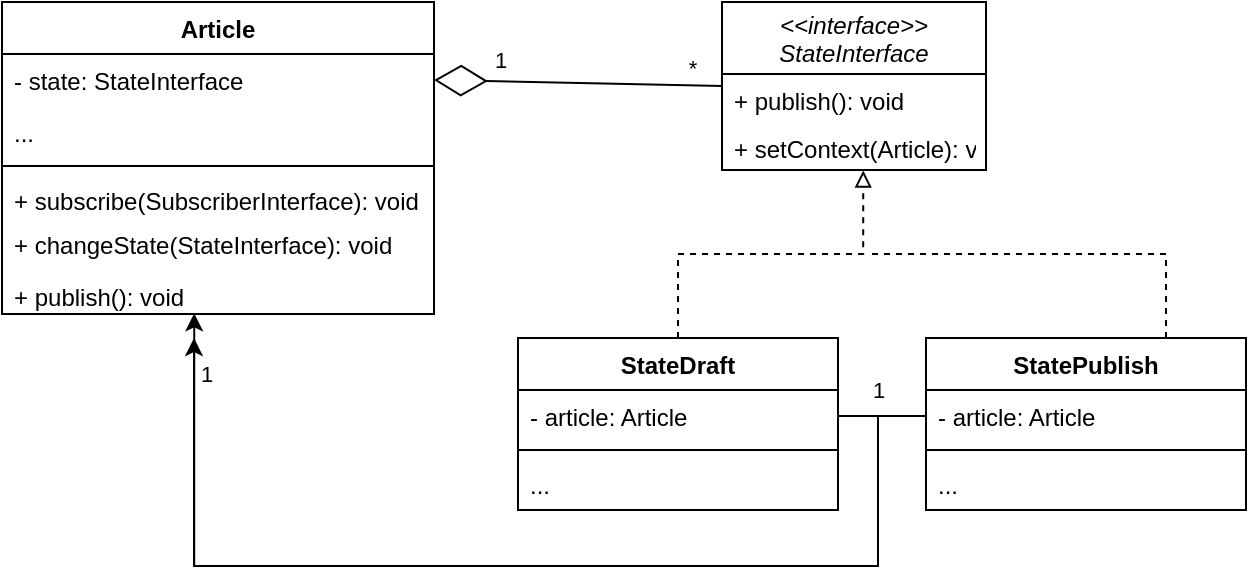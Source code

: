 <mxfile version="14.7.4" type="embed"><diagram id="C5RBs43oDa-KdzZeNtuy" name="Page-1"><mxGraphModel dx="521" dy="224" grid="1" gridSize="6" guides="1" tooltips="1" connect="1" arrows="1" fold="1" page="1" pageScale="1" pageWidth="1169" pageHeight="827" math="0" shadow="0"><root><mxCell id="WIyWlLk6GJQsqaUBKTNV-0"/><mxCell id="WIyWlLk6GJQsqaUBKTNV-1" parent="WIyWlLk6GJQsqaUBKTNV-0"/><mxCell id="189" style="edgeStyle=orthogonalEdgeStyle;rounded=0;orthogonalLoop=1;jettySize=auto;html=1;entryX=0.535;entryY=1.009;entryDx=0;entryDy=0;entryPerimeter=0;endArrow=block;endFill=0;dashed=1;" parent="WIyWlLk6GJQsqaUBKTNV-1" source="166" target="203" edge="1"><mxGeometry relative="1" as="geometry"/></mxCell><mxCell id="166" value="StateDraft" style="swimlane;fontStyle=1;align=center;verticalAlign=top;childLayout=stackLayout;horizontal=1;startSize=26;horizontalStack=0;resizeParent=1;resizeParentMax=0;resizeLast=0;collapsible=1;marginBottom=0;" parent="WIyWlLk6GJQsqaUBKTNV-1" vertex="1"><mxGeometry x="810" y="222" width="160" height="86" as="geometry"/></mxCell><mxCell id="167" value="- article: Article" style="text;strokeColor=none;fillColor=none;align=left;verticalAlign=top;spacingLeft=4;spacingRight=4;overflow=hidden;rotatable=0;points=[[0,0.5],[1,0.5]];portConstraint=eastwest;" parent="166" vertex="1"><mxGeometry y="26" width="160" height="26" as="geometry"/></mxCell><mxCell id="168" value="" style="line;strokeWidth=1;fillColor=none;align=left;verticalAlign=middle;spacingTop=-1;spacingLeft=3;spacingRight=3;rotatable=0;labelPosition=right;points=[];portConstraint=eastwest;" parent="166" vertex="1"><mxGeometry y="52" width="160" height="8" as="geometry"/></mxCell><mxCell id="169" value="..." style="text;strokeColor=none;fillColor=none;align=left;verticalAlign=top;spacingLeft=4;spacingRight=4;overflow=hidden;rotatable=0;points=[[0,0.5],[1,0.5]];portConstraint=eastwest;" parent="166" vertex="1"><mxGeometry y="60" width="160" height="26" as="geometry"/></mxCell><mxCell id="178" value="&lt;&lt;interface&gt;&gt;&#10;StateInterface" style="swimlane;fontStyle=2;childLayout=stackLayout;horizontal=1;startSize=36;fillColor=none;horizontalStack=0;resizeParent=1;resizeParentMax=0;resizeLast=0;collapsible=1;marginBottom=0;" parent="WIyWlLk6GJQsqaUBKTNV-1" vertex="1"><mxGeometry x="912" y="54" width="132" height="84" as="geometry"/></mxCell><mxCell id="187" value="+ publish(): void" style="text;strokeColor=none;fillColor=none;align=left;verticalAlign=top;spacingLeft=4;spacingRight=4;overflow=hidden;rotatable=0;points=[[0,0.5],[1,0.5]];portConstraint=eastwest;" parent="178" vertex="1"><mxGeometry y="36" width="132" height="24" as="geometry"/></mxCell><mxCell id="203" value="+ setContext(Article): void" style="text;strokeColor=none;fillColor=none;align=left;verticalAlign=top;spacingLeft=4;spacingRight=4;overflow=hidden;rotatable=0;points=[[0,0.5],[1,0.5]];portConstraint=eastwest;" vertex="1" parent="178"><mxGeometry y="60" width="132" height="24" as="geometry"/></mxCell><mxCell id="183" value="Article" style="swimlane;fontStyle=1;align=center;verticalAlign=top;childLayout=stackLayout;horizontal=1;startSize=26;horizontalStack=0;resizeParent=1;resizeParentMax=0;resizeLast=0;collapsible=1;marginBottom=0;" parent="WIyWlLk6GJQsqaUBKTNV-1" vertex="1"><mxGeometry x="552" y="54" width="216" height="156" as="geometry"/></mxCell><mxCell id="184" value="- state: StateInterface" style="text;strokeColor=none;fillColor=none;align=left;verticalAlign=top;spacingLeft=4;spacingRight=4;overflow=hidden;rotatable=0;points=[[0,0.5],[1,0.5]];portConstraint=eastwest;" parent="183" vertex="1"><mxGeometry y="26" width="216" height="26" as="geometry"/></mxCell><mxCell id="188" value="..." style="text;strokeColor=none;fillColor=none;align=left;verticalAlign=top;spacingLeft=4;spacingRight=4;overflow=hidden;rotatable=0;points=[[0,0.5],[1,0.5]];portConstraint=eastwest;" parent="183" vertex="1"><mxGeometry y="52" width="216" height="26" as="geometry"/></mxCell><mxCell id="185" value="" style="line;strokeWidth=1;fillColor=none;align=left;verticalAlign=middle;spacingTop=-1;spacingLeft=3;spacingRight=3;rotatable=0;labelPosition=right;points=[];portConstraint=eastwest;" parent="183" vertex="1"><mxGeometry y="78" width="216" height="8" as="geometry"/></mxCell><mxCell id="177" value="+ subscribe(SubscriberInterface): void" style="text;strokeColor=none;fillColor=none;align=left;verticalAlign=top;spacingLeft=4;spacingRight=4;overflow=hidden;rotatable=0;points=[[0,0.5],[1,0.5]];portConstraint=eastwest;" parent="183" vertex="1"><mxGeometry y="86" width="216" height="22" as="geometry"/></mxCell><mxCell id="182" value="+ changeState(StateInterface): void" style="text;strokeColor=none;fillColor=none;align=left;verticalAlign=top;spacingLeft=4;spacingRight=4;overflow=hidden;rotatable=0;points=[[0,0.5],[1,0.5]];portConstraint=eastwest;" parent="183" vertex="1"><mxGeometry y="108" width="216" height="26" as="geometry"/></mxCell><mxCell id="186" value="+ publish(): void" style="text;strokeColor=none;fillColor=none;align=left;verticalAlign=top;spacingLeft=4;spacingRight=4;overflow=hidden;rotatable=0;points=[[0,0.5],[1,0.5]];portConstraint=eastwest;" parent="183" vertex="1"><mxGeometry y="134" width="216" height="22" as="geometry"/></mxCell><mxCell id="191" value="" style="endArrow=diamondThin;endFill=0;endSize=24;html=1;strokeWidth=1;entryX=1;entryY=0.5;entryDx=0;entryDy=0;exitX=0;exitY=0.5;exitDx=0;exitDy=0;" parent="WIyWlLk6GJQsqaUBKTNV-1" source="178" target="184" edge="1"><mxGeometry width="160" relative="1" as="geometry"><mxPoint x="630" y="282" as="sourcePoint"/><mxPoint x="790" y="282" as="targetPoint"/></mxGeometry></mxCell><mxCell id="192" value="1" style="edgeLabel;html=1;align=center;verticalAlign=middle;resizable=0;points=[];" parent="191" vertex="1" connectable="0"><mxGeometry x="-0.239" y="-2" relative="1" as="geometry"><mxPoint x="-56" y="-10" as="offset"/></mxGeometry></mxCell><mxCell id="193" value="*" style="edgeLabel;html=1;align=center;verticalAlign=middle;resizable=0;points=[];" parent="191" vertex="1" connectable="0"><mxGeometry x="-0.172" y="-4" relative="1" as="geometry"><mxPoint x="44" y="-4" as="offset"/></mxGeometry></mxCell><mxCell id="198" style="edgeStyle=orthogonalEdgeStyle;rounded=0;orthogonalLoop=1;jettySize=auto;html=1;exitX=0.75;exitY=0;exitDx=0;exitDy=0;endArrow=none;endFill=0;dashed=1;" parent="WIyWlLk6GJQsqaUBKTNV-1" source="194" edge="1"><mxGeometry relative="1" as="geometry"><mxPoint x="984" y="180" as="targetPoint"/><Array as="points"><mxPoint x="1134" y="180"/></Array></mxGeometry></mxCell><mxCell id="194" value="StatePublish" style="swimlane;fontStyle=1;align=center;verticalAlign=top;childLayout=stackLayout;horizontal=1;startSize=26;horizontalStack=0;resizeParent=1;resizeParentMax=0;resizeLast=0;collapsible=1;marginBottom=0;" parent="WIyWlLk6GJQsqaUBKTNV-1" vertex="1"><mxGeometry x="1014" y="222" width="160" height="86" as="geometry"/></mxCell><mxCell id="195" value="- article: Article" style="text;strokeColor=none;fillColor=none;align=left;verticalAlign=top;spacingLeft=4;spacingRight=4;overflow=hidden;rotatable=0;points=[[0,0.5],[1,0.5]];portConstraint=eastwest;" parent="194" vertex="1"><mxGeometry y="26" width="160" height="26" as="geometry"/></mxCell><mxCell id="196" value="" style="line;strokeWidth=1;fillColor=none;align=left;verticalAlign=middle;spacingTop=-1;spacingLeft=3;spacingRight=3;rotatable=0;labelPosition=right;points=[];portConstraint=eastwest;" parent="194" vertex="1"><mxGeometry y="52" width="160" height="8" as="geometry"/></mxCell><mxCell id="197" value="..." style="text;strokeColor=none;fillColor=none;align=left;verticalAlign=top;spacingLeft=4;spacingRight=4;overflow=hidden;rotatable=0;points=[[0,0.5],[1,0.5]];portConstraint=eastwest;" parent="194" vertex="1"><mxGeometry y="60" width="160" height="26" as="geometry"/></mxCell><mxCell id="199" style="edgeStyle=orthogonalEdgeStyle;rounded=0;orthogonalLoop=1;jettySize=auto;html=1;entryX=0.445;entryY=0.985;entryDx=0;entryDy=0;entryPerimeter=0;exitX=1;exitY=0.5;exitDx=0;exitDy=0;" parent="WIyWlLk6GJQsqaUBKTNV-1" source="167" target="186" edge="1"><mxGeometry relative="1" as="geometry"><Array as="points"><mxPoint x="990" y="261"/><mxPoint x="990" y="336"/><mxPoint x="648" y="336"/></Array></mxGeometry></mxCell><mxCell id="200" style="edgeStyle=orthogonalEdgeStyle;rounded=0;orthogonalLoop=1;jettySize=auto;html=1;" parent="WIyWlLk6GJQsqaUBKTNV-1" source="195" edge="1"><mxGeometry relative="1" as="geometry"><mxPoint x="648" y="222" as="targetPoint"/><Array as="points"><mxPoint x="990" y="261"/><mxPoint x="990" y="336"/><mxPoint x="648" y="336"/></Array></mxGeometry></mxCell><mxCell id="201" value="1" style="edgeLabel;html=1;align=center;verticalAlign=middle;resizable=0;points=[];" parent="200" vertex="1" connectable="0"><mxGeometry x="-0.913" y="-4" relative="1" as="geometry"><mxPoint x="4" y="-13" as="offset"/></mxGeometry></mxCell><mxCell id="202" value="1" style="edgeLabel;html=1;align=center;verticalAlign=middle;resizable=0;points=[];" parent="200" vertex="1" connectable="0"><mxGeometry x="0.929" y="-1" relative="1" as="geometry"><mxPoint x="5" y="-2" as="offset"/></mxGeometry></mxCell><mxCell id="59" value="Untitled Layer" parent="WIyWlLk6GJQsqaUBKTNV-0"/></root></mxGraphModel></diagram></mxfile>